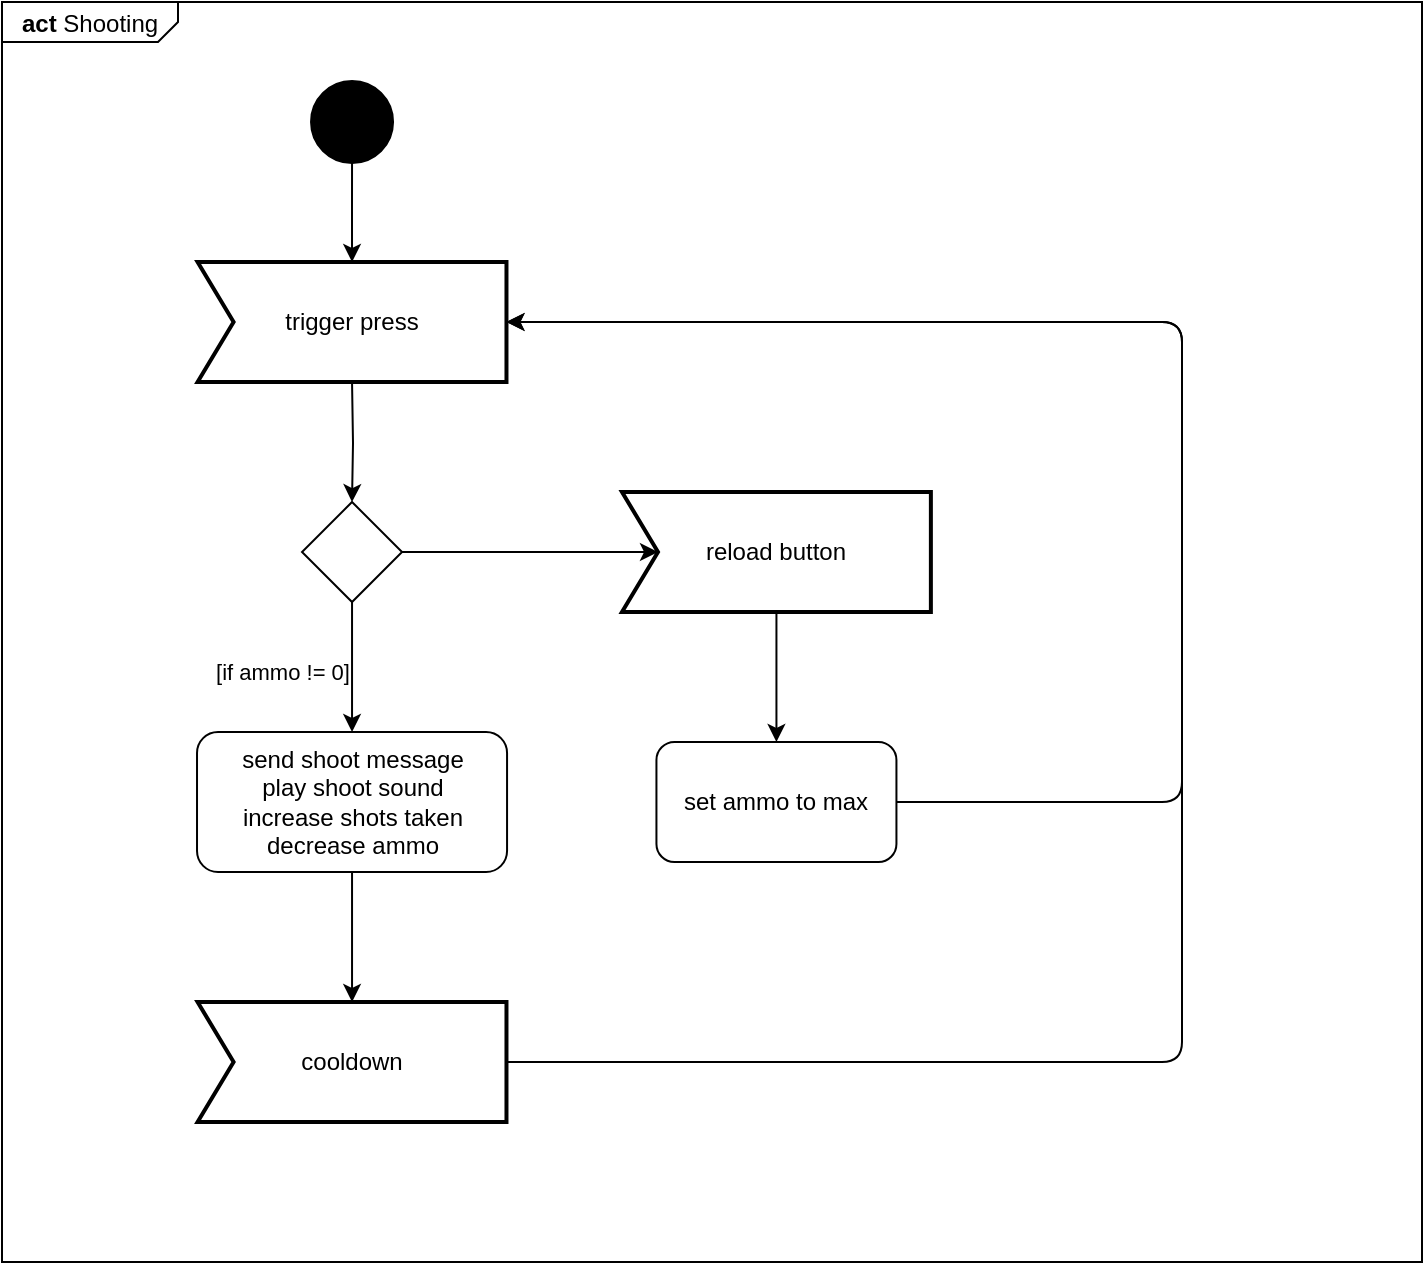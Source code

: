 <mxfile version="21.8.2" type="device">
  <diagram name="Page-1" id="sDnzfJlzxHRFLYB3QEk3">
    <mxGraphModel dx="1036" dy="718" grid="1" gridSize="10" guides="1" tooltips="1" connect="1" arrows="1" fold="1" page="1" pageScale="1" pageWidth="1169" pageHeight="1654" math="0" shadow="0">
      <root>
        <mxCell id="0" />
        <mxCell id="1" parent="0" />
        <mxCell id="EhRcBIReBLhbPiBTiQ3I-1" value="&lt;p style=&quot;margin:0px;margin-top:4px;margin-left:10px;text-align:left;&quot;&gt;&lt;b&gt;act&lt;/b&gt;&amp;nbsp;Shooting&lt;/p&gt;" style="html=1;shape=mxgraph.sysml.package;labelX=88;align=left;spacingLeft=10;overflow=fill;recursiveResize=0;container=0;" parent="1" vertex="1">
          <mxGeometry x="10" y="10" width="710" height="630" as="geometry" />
        </mxCell>
        <mxCell id="EhRcBIReBLhbPiBTiQ3I-3" value="" style="shape=ellipse;html=1;fillColor=strokeColor;strokeWidth=2;verticalLabelPosition=bottom;verticalAlignment=top;perimeter=ellipsePerimeter;" parent="1" vertex="1">
          <mxGeometry x="165.02" y="50" width="40" height="40" as="geometry" />
        </mxCell>
        <mxCell id="EhRcBIReBLhbPiBTiQ3I-4" style="edgeStyle=orthogonalEdgeStyle;rounded=0;orthogonalLoop=1;jettySize=auto;html=1;" parent="1" source="EhRcBIReBLhbPiBTiQ3I-3" edge="1">
          <mxGeometry relative="1" as="geometry">
            <mxPoint x="185.02" y="140" as="targetPoint" />
            <mxPoint x="134.955" y="160" as="sourcePoint" />
          </mxGeometry>
        </mxCell>
        <mxCell id="EhRcBIReBLhbPiBTiQ3I-9" style="edgeStyle=orthogonalEdgeStyle;rounded=0;orthogonalLoop=1;jettySize=auto;html=1;exitX=0.5;exitY=1;exitDx=0;exitDy=0;" parent="1" target="DGz8VKFjre460bI4DSWC-1" edge="1">
          <mxGeometry relative="1" as="geometry">
            <mxPoint x="185.02" y="200" as="sourcePoint" />
          </mxGeometry>
        </mxCell>
        <mxCell id="DGz8VKFjre460bI4DSWC-1" value="" style="rhombus;whiteSpace=wrap;html=1;" parent="1" vertex="1">
          <mxGeometry x="160.02" y="260" width="50" height="50" as="geometry" />
        </mxCell>
        <mxCell id="DGz8VKFjre460bI4DSWC-4" value="send shoot message&lt;br&gt;play shoot sound&lt;br&gt;increase shots taken&lt;br&gt;decrease ammo" style="rounded=1;whiteSpace=wrap;html=1;" parent="1" vertex="1">
          <mxGeometry x="107.51" y="375" width="155.02" height="70" as="geometry" />
        </mxCell>
        <mxCell id="DGz8VKFjre460bI4DSWC-5" value="" style="endArrow=classic;html=1;rounded=0;" parent="1" source="DGz8VKFjre460bI4DSWC-1" target="DGz8VKFjre460bI4DSWC-4" edge="1">
          <mxGeometry width="50" height="50" relative="1" as="geometry">
            <mxPoint x="460" y="400" as="sourcePoint" />
            <mxPoint x="510" y="350" as="targetPoint" />
          </mxGeometry>
        </mxCell>
        <mxCell id="DGz8VKFjre460bI4DSWC-6" value="[if ammo != 0]" style="edgeLabel;html=1;align=center;verticalAlign=middle;resizable=0;points=[];" parent="DGz8VKFjre460bI4DSWC-5" vertex="1" connectable="0">
          <mxGeometry x="-0.355" y="3" relative="1" as="geometry">
            <mxPoint x="-38" y="14" as="offset" />
          </mxGeometry>
        </mxCell>
        <mxCell id="DGz8VKFjre460bI4DSWC-8" value="trigger press" style="html=1;shape=mxgraph.sysml.accEvent;strokeWidth=2;whiteSpace=wrap;align=center;" parent="1" vertex="1">
          <mxGeometry x="107.8" y="140" width="154.44" height="60" as="geometry" />
        </mxCell>
        <mxCell id="DGz8VKFjre460bI4DSWC-9" value="cooldown" style="html=1;shape=mxgraph.sysml.accEvent;strokeWidth=2;whiteSpace=wrap;align=center;" parent="1" vertex="1">
          <mxGeometry x="107.8" y="510" width="154.44" height="60" as="geometry" />
        </mxCell>
        <mxCell id="DGz8VKFjre460bI4DSWC-10" value="" style="endArrow=classic;html=1;rounded=0;" parent="1" source="DGz8VKFjre460bI4DSWC-4" target="DGz8VKFjre460bI4DSWC-9" edge="1">
          <mxGeometry width="50" height="50" relative="1" as="geometry">
            <mxPoint x="460" y="400" as="sourcePoint" />
            <mxPoint x="510" y="350" as="targetPoint" />
          </mxGeometry>
        </mxCell>
        <mxCell id="DGz8VKFjre460bI4DSWC-11" value="" style="endArrow=classic;html=1;rounded=0;entryX=0;entryY=0.5;entryDx=18;entryDy=0;entryPerimeter=0;" parent="1" source="DGz8VKFjre460bI4DSWC-1" target="DGz8VKFjre460bI4DSWC-13" edge="1">
          <mxGeometry width="50" height="50" relative="1" as="geometry">
            <mxPoint x="460" y="400" as="sourcePoint" />
            <mxPoint x="810" y="320" as="targetPoint" />
          </mxGeometry>
        </mxCell>
        <mxCell id="DGz8VKFjre460bI4DSWC-13" value="reload button" style="html=1;shape=mxgraph.sysml.accEvent;strokeWidth=2;whiteSpace=wrap;align=center;" parent="1" vertex="1">
          <mxGeometry x="320" y="255" width="154.44" height="60" as="geometry" />
        </mxCell>
        <mxCell id="DGz8VKFjre460bI4DSWC-14" value="" style="endArrow=classic;html=1;rounded=0;" parent="1" source="DGz8VKFjre460bI4DSWC-13" target="DGz8VKFjre460bI4DSWC-15" edge="1">
          <mxGeometry width="50" height="50" relative="1" as="geometry">
            <mxPoint x="460" y="400" as="sourcePoint" />
            <mxPoint x="830" y="450" as="targetPoint" />
          </mxGeometry>
        </mxCell>
        <mxCell id="DGz8VKFjre460bI4DSWC-15" value="set ammo to max" style="rounded=1;whiteSpace=wrap;html=1;" parent="1" vertex="1">
          <mxGeometry x="337.22" y="380" width="120" height="60" as="geometry" />
        </mxCell>
        <mxCell id="DGz8VKFjre460bI4DSWC-16" value="" style="endArrow=classic;html=1;rounded=1;" parent="1" source="DGz8VKFjre460bI4DSWC-9" target="DGz8VKFjre460bI4DSWC-8" edge="1">
          <mxGeometry width="50" height="50" relative="1" as="geometry">
            <mxPoint x="460" y="400" as="sourcePoint" />
            <mxPoint x="510" y="350" as="targetPoint" />
            <Array as="points">
              <mxPoint x="600" y="540" />
              <mxPoint x="600" y="360" />
              <mxPoint x="600" y="170" />
            </Array>
          </mxGeometry>
        </mxCell>
        <mxCell id="DGz8VKFjre460bI4DSWC-17" value="" style="endArrow=classic;html=1;rounded=1;" parent="1" source="DGz8VKFjre460bI4DSWC-15" target="DGz8VKFjre460bI4DSWC-8" edge="1">
          <mxGeometry width="50" height="50" relative="1" as="geometry">
            <mxPoint x="460" y="400" as="sourcePoint" />
            <mxPoint x="510" y="350" as="targetPoint" />
            <Array as="points">
              <mxPoint x="600" y="410" />
              <mxPoint x="600" y="170" />
            </Array>
          </mxGeometry>
        </mxCell>
      </root>
    </mxGraphModel>
  </diagram>
</mxfile>
